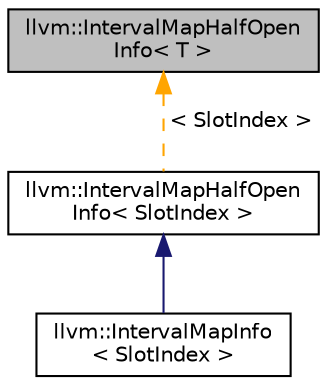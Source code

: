 digraph "llvm::IntervalMapHalfOpenInfo&lt; T &gt;"
{
 // LATEX_PDF_SIZE
  bgcolor="transparent";
  edge [fontname="Helvetica",fontsize="10",labelfontname="Helvetica",labelfontsize="10"];
  node [fontname="Helvetica",fontsize="10",shape=record];
  Node1 [label="llvm::IntervalMapHalfOpen\lInfo\< T \>",height=0.2,width=0.4,color="black", fillcolor="grey75", style="filled", fontcolor="black",tooltip=" "];
  Node1 -> Node2 [dir="back",color="orange",fontsize="10",style="dashed",label=" \< SlotIndex \>" ,fontname="Helvetica"];
  Node2 [label="llvm::IntervalMapHalfOpen\lInfo\< SlotIndex \>",height=0.2,width=0.4,color="black",URL="$structllvm_1_1IntervalMapHalfOpenInfo.html",tooltip=" "];
  Node2 -> Node3 [dir="back",color="midnightblue",fontsize="10",style="solid",fontname="Helvetica"];
  Node3 [label="llvm::IntervalMapInfo\l\< SlotIndex \>",height=0.2,width=0.4,color="black",URL="$structllvm_1_1IntervalMapInfo_3_01SlotIndex_01_4.html",tooltip=" "];
}

